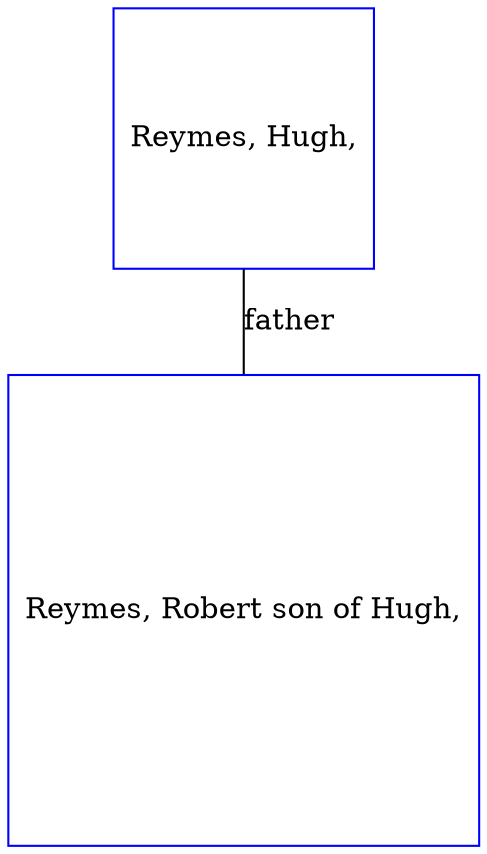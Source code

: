 digraph D {
    edge [dir=none];    node [shape=box];    "010036"   [label="Reymes, Robert son of Hugh,", shape=box, regular=1, color="blue"] ;
"010037"   [label="Reymes, Hugh,", shape=box, regular=1, color="blue"] ;
010037->010036 [label="father",arrowsize=0.0]; 
}
